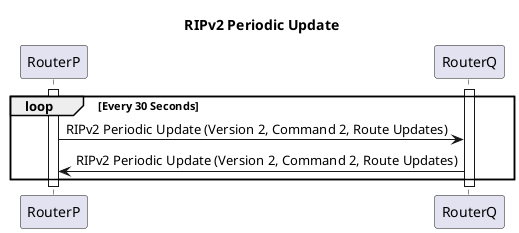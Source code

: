 
@startuml RIPv2 Periodic Update

title RIPv2 Periodic Update

participant RouterP
participant RouterQ

activate RouterP
activate RouterQ

loop Every 30 Seconds
    RouterP -> RouterQ: RIPv2 Periodic Update (Version 2, Command 2, Route Updates)
    RouterQ -> RouterP: RIPv2 Periodic Update (Version 2, Command 2, Route Updates)
end

deactivate RouterP
deactivate RouterQ

@enduml
